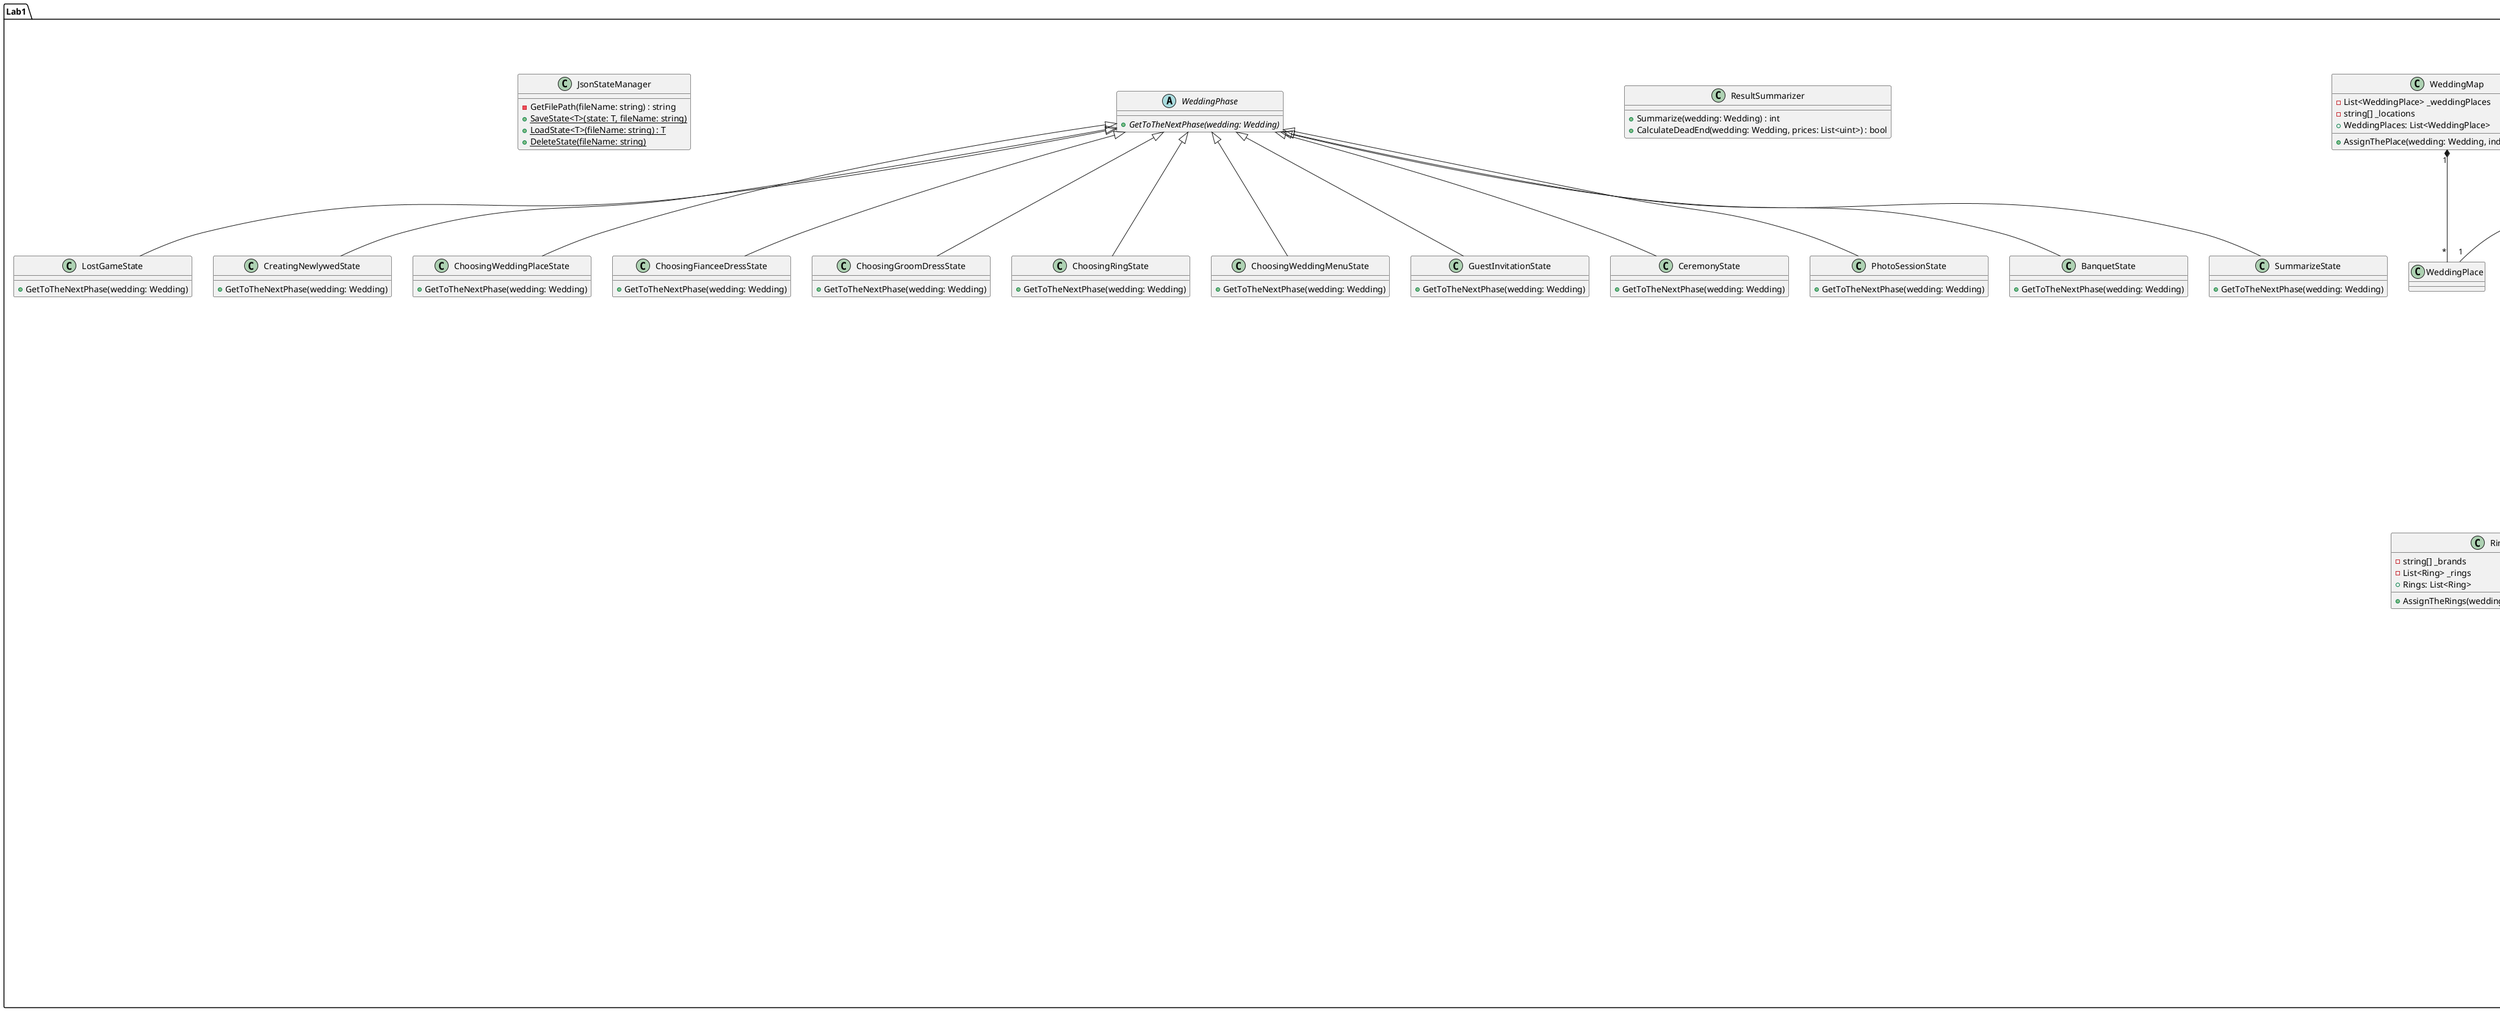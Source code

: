 ﻿@startuml
package "Lab1" {

  class Wedding {
    - WeddingPhase _weddingPhase
    - Groom _groom
    - Fiancee _fiancee
    - Ceremony _ceremony
    - Banquet _banquet
    - WeddingPlace _weddingPlace
    - List<Guest> _guests
    - int _sharedBudget
    - bool isConcluded
    + WeddingPhaseString : string
    + ChangeState()
    + SharedBudget : int
  }

  abstract class WeddingPhase {
    {abstract} + GetToTheNextPhase(wedding: Wedding)
  }

  class CreatingNewlywedState {
    + GetToTheNextPhase(wedding: Wedding)
  }
  class ChoosingWeddingPlaceState {
    + GetToTheNextPhase(wedding: Wedding)
  }
  class ChoosingFianceeDressState {
    + GetToTheNextPhase(wedding: Wedding)
  }
  class ChoosingGroomDressState {
    + GetToTheNextPhase(wedding: Wedding)
  }
  class ChoosingRingState {
    + GetToTheNextPhase(wedding: Wedding)
  }
  class ChoosingWeddingMenuState {
    + GetToTheNextPhase(wedding: Wedding)
  }
  class GuestInvitationState {
    + GetToTheNextPhase(wedding: Wedding)
  }
  class CeremonyState {
    + GetToTheNextPhase(wedding: Wedding)
  }
  class PhotoSessionState {
    + GetToTheNextPhase(wedding: Wedding)
  }
  class BanquetState {
    + GetToTheNextPhase(wedding: Wedding)
  }
  class SummarizeState {
    + GetToTheNextPhase(wedding: Wedding)
  }
  class LostGameState {
    + GetToTheNextPhase(wedding: Wedding)
  }

  WeddingPhase <|-- CreatingNewlywedState
  WeddingPhase <|-- ChoosingWeddingPlaceState
  WeddingPhase <|-- ChoosingFianceeDressState
  WeddingPhase <|-- ChoosingGroomDressState
  WeddingPhase <|-- ChoosingRingState
  WeddingPhase <|-- ChoosingWeddingMenuState
  WeddingPhase <|-- GuestInvitationState
  WeddingPhase <|-- CeremonyState
  WeddingPhase <|-- PhotoSessionState
  WeddingPhase <|-- BanquetState
  WeddingPhase <|-- SummarizeState
  WeddingPhase <|-- LostGameState

  class ResultSummarizer {
    + Summarize(wedding: Wedding) : int
    + CalculateDeadEnd(wedding: Wedding, prices: List<uint>) : bool
  }

  class Banquet {
    - List<Guest> _guests
    - List<Dish> _dishes
    + Dishes: List<Dish>
  }

  class Ceremony {
    - List<Guest> _guests
    - Groom _groom
    - Fiancee _fiancee
    + Guests: List<Guest>
    + DeclareHusbandAndWife(groom: Groom, fiancee: Fiancee)
  }

  class Dish {
    - string _name
    - uint _price
    - uint _foodPower
    + Name: string
    + Price: uint
    + FoodPower: uint
  }

  class Guest {
    - string _name
    - uint _hungerLevel
    + Name: string
    + HungerLevel: uint
  }

  class Newlywed {
    - uint _budget
    - string _name
    - Suit _suit
    - bool _isMarried
    - Ring _ring
    + Budget: uint
    + Name: string
    + Suit: Suit
    + IsMarried: bool
    + Ring: Ring
    + InviteGuests(names: string[], wedding: Wedding)
  }

  class Groom {
    + Groom(string _name)
    + Groom()
  }
  Groom --|> Newlywed

  class Fiancee {
    + Fiancee(string _name)
    + Fiancee()
  }
  Fiancee --|> Newlywed

  class WeddingAttribute {
    - uint _price
    - AttributePrestige _attributePrestige
    - string _brand
    + Price: uint
    + Brand: string
    + Prestige: AttributePrestige
  }

  class Ring {
    + Ring(uint price, string brand)
  }
  Ring --|> WeddingAttribute
  Newlywed "1" o-- "1" Ring

  class Suit {
    + Suit(uint price, string brand)
  }
  Suit --|> WeddingAttribute
  Newlywed "1" o-- "1" Suit

  WeddingAttribute "1" o-- "1" AttributePrestige

  class RingStore {
    - string[] _brands
    - List<Ring> _rings
    + Rings: List<Ring>
    + AssignTheRings(wedding: Wedding, ringIndex: int)
  }
  RingStore "1" *-- "*" Ring

  class SuitStore {
    - string[] _menBrands
    - string[] _womenBrands
    - List<Suit> _menSuits
    - List<Suit> _womenSuits
    + MenSuits: List<Suit>
    + WomenSuits: List<Suit>
    + AssignTheSuitToTheGroom(wedding: Wedding, suitIndex: int)
    + AssignTheSuitToTheFiancee(wedding: Wedding, suitIndex: int)
  }
  SuitStore "1" *-- "*" Suit

  class WeddingMap {
    - List<WeddingPlace> _weddingPlaces
    - string[] _locations
    + WeddingPlaces: List<WeddingPlace>
    + AssignThePlace(wedding: Wedding, indexOfPlace: int)
  }
  WeddingMap "1" *-- "*" WeddingPlace

  class WeddingMenu {
    - List<KeyValuePair<string, uint>> _menu
    - List<Dish> _dishes
    + Dishes: List<Dish>
    + AssignTheDishes(wedding: Wedding, indexesOfDishes: int[])
  }
  WeddingMenu "1" *-- "*" Dish

  enum AttributePrestige {
    Cheap
    Normal
    Premium
  }

  class JsonStateManager {
    - GetFilePath(fileName: string) : string
    {static} + SaveState<T>(state: T, fileName: string)
    {static} + LoadState<T>(fileName: string) : T
    {static} + DeleteState(fileName: string)
  }

  Wedding "1" o-- "1" Banquet
  Wedding "1" o-- "1" Ceremony
  Wedding "1" o-- "1" WeddingPlace
  Wedding "1" o-- "1" Groom
  Wedding "1" o-- "1" Fiancee
  Wedding "1" o-- "*" Guest

  Banquet "1" *-- "*" Dish

  Ceremony "1" o-- "*" Guest
  Ceremony "1" --> "1" Groom
  Ceremony "1" --> "1" Fiancee

  Newlywed --> "*" Guest
}
@enduml
